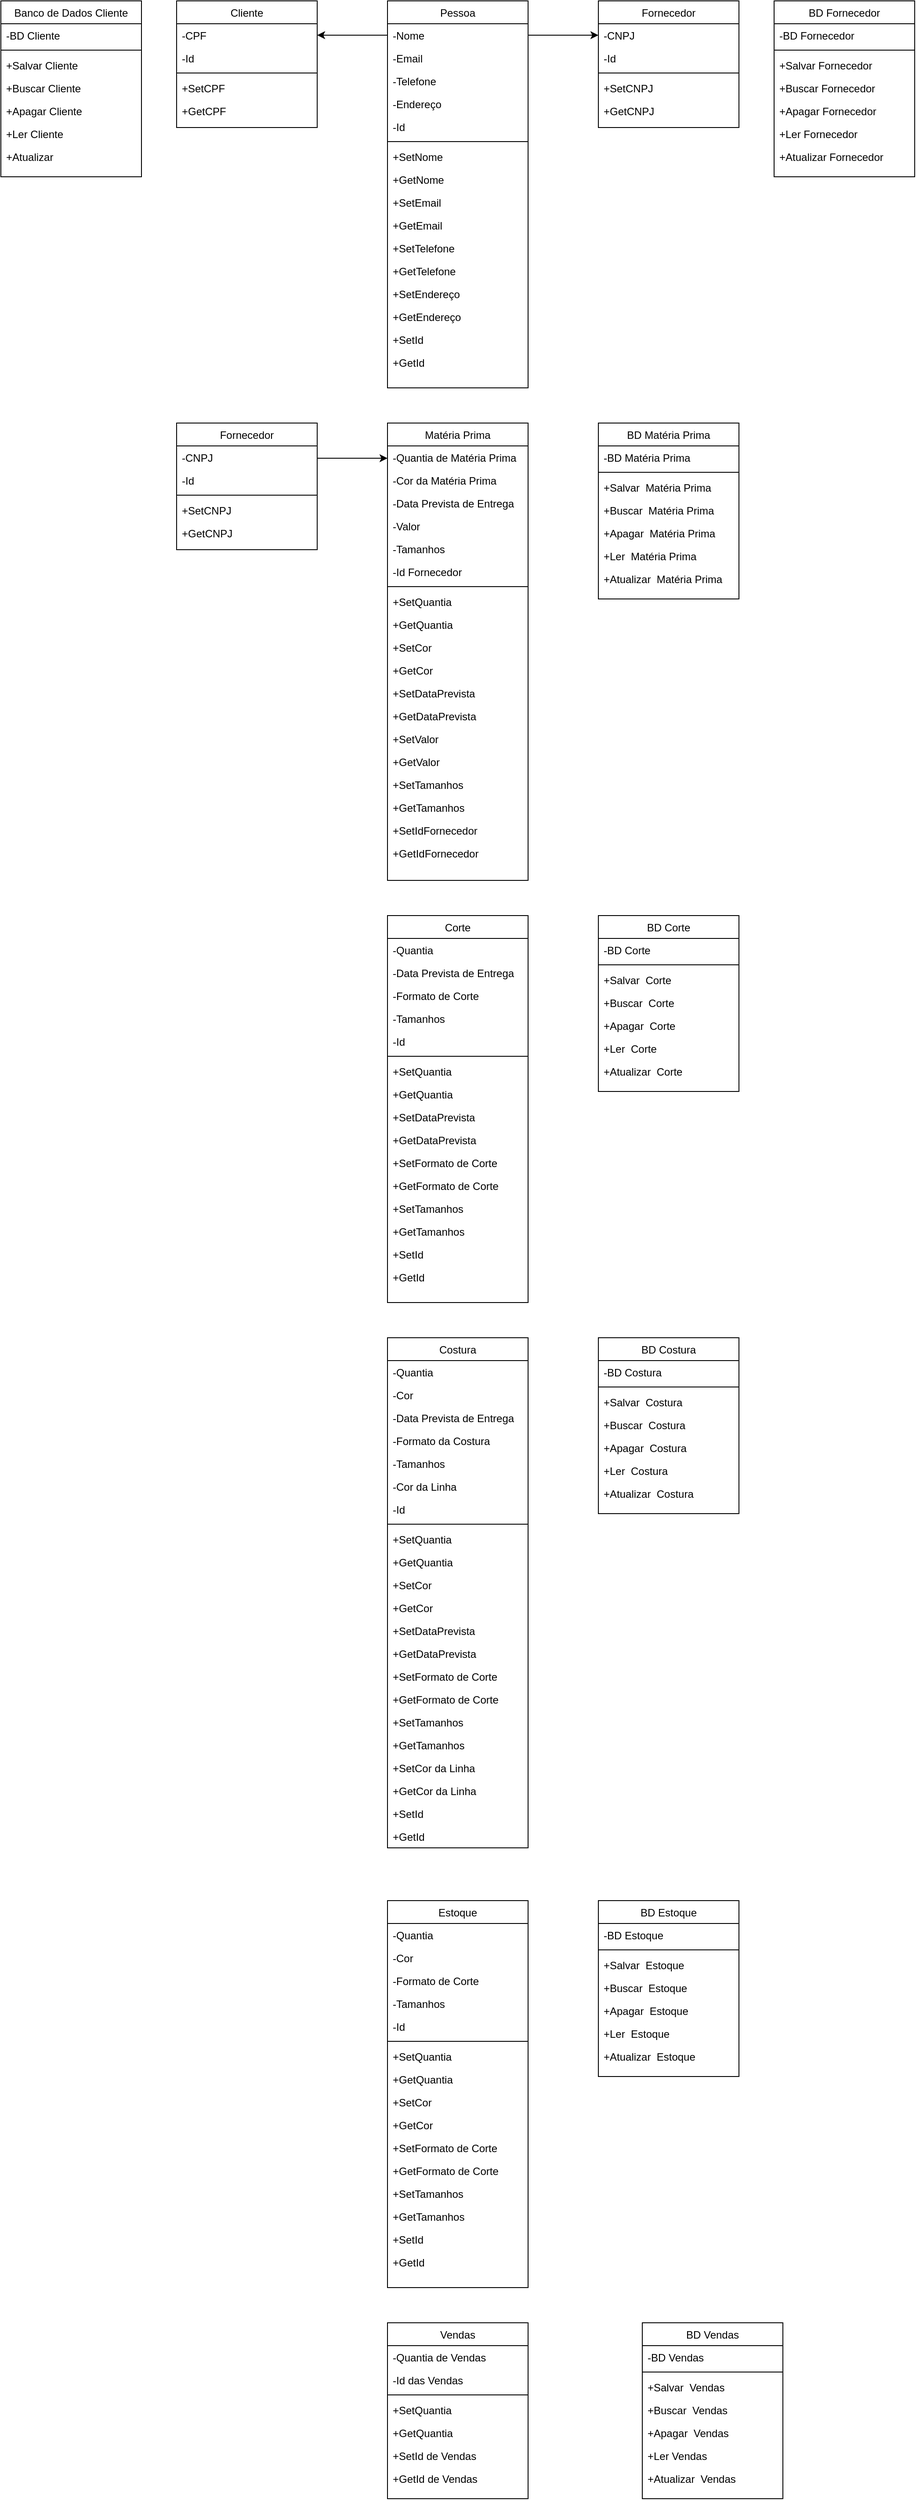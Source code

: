 <mxfile version="24.5.5" type="device">
  <diagram id="C5RBs43oDa-KdzZeNtuy" name="Page-1">
    <mxGraphModel dx="2261" dy="782" grid="1" gridSize="10" guides="1" tooltips="1" connect="1" arrows="1" fold="1" page="1" pageScale="1" pageWidth="827" pageHeight="1169" math="0" shadow="0">
      <root>
        <mxCell id="WIyWlLk6GJQsqaUBKTNV-0" />
        <mxCell id="WIyWlLk6GJQsqaUBKTNV-1" parent="WIyWlLk6GJQsqaUBKTNV-0" />
        <mxCell id="zkfFHV4jXpPFQw0GAbJ--17" value="Cliente" style="swimlane;fontStyle=0;align=center;verticalAlign=top;childLayout=stackLayout;horizontal=1;startSize=26;horizontalStack=0;resizeParent=1;resizeLast=0;collapsible=1;marginBottom=0;rounded=0;shadow=0;strokeWidth=1;" parent="WIyWlLk6GJQsqaUBKTNV-1" vertex="1">
          <mxGeometry x="40" width="160" height="144" as="geometry">
            <mxRectangle x="550" y="140" width="160" height="26" as="alternateBounds" />
          </mxGeometry>
        </mxCell>
        <mxCell id="zkfFHV4jXpPFQw0GAbJ--18" value="-CPF" style="text;align=left;verticalAlign=top;spacingLeft=4;spacingRight=4;overflow=hidden;rotatable=0;points=[[0,0.5],[1,0.5]];portConstraint=eastwest;" parent="zkfFHV4jXpPFQw0GAbJ--17" vertex="1">
          <mxGeometry y="26" width="160" height="26" as="geometry" />
        </mxCell>
        <mxCell id="UYTvGShQzW5NcOus-Ca2-104" value="-Id" style="text;align=left;verticalAlign=top;spacingLeft=4;spacingRight=4;overflow=hidden;rotatable=0;points=[[0,0.5],[1,0.5]];portConstraint=eastwest;" parent="zkfFHV4jXpPFQw0GAbJ--17" vertex="1">
          <mxGeometry y="52" width="160" height="26" as="geometry" />
        </mxCell>
        <mxCell id="zkfFHV4jXpPFQw0GAbJ--23" value="" style="line;html=1;strokeWidth=1;align=left;verticalAlign=middle;spacingTop=-1;spacingLeft=3;spacingRight=3;rotatable=0;labelPosition=right;points=[];portConstraint=eastwest;" parent="zkfFHV4jXpPFQw0GAbJ--17" vertex="1">
          <mxGeometry y="78" width="160" height="8" as="geometry" />
        </mxCell>
        <mxCell id="zkfFHV4jXpPFQw0GAbJ--24" value="+SetCPF" style="text;align=left;verticalAlign=top;spacingLeft=4;spacingRight=4;overflow=hidden;rotatable=0;points=[[0,0.5],[1,0.5]];portConstraint=eastwest;" parent="zkfFHV4jXpPFQw0GAbJ--17" vertex="1">
          <mxGeometry y="86" width="160" height="26" as="geometry" />
        </mxCell>
        <mxCell id="PJtzNLOf5O62sU7vfMhk-27" value="+GetCPF" style="text;align=left;verticalAlign=top;spacingLeft=4;spacingRight=4;overflow=hidden;rotatable=0;points=[[0,0.5],[1,0.5]];portConstraint=eastwest;" parent="zkfFHV4jXpPFQw0GAbJ--17" vertex="1">
          <mxGeometry y="112" width="160" height="32" as="geometry" />
        </mxCell>
        <mxCell id="PJtzNLOf5O62sU7vfMhk-35" value="Banco de Dados Cliente" style="swimlane;fontStyle=0;align=center;verticalAlign=top;childLayout=stackLayout;horizontal=1;startSize=26;horizontalStack=0;resizeParent=1;resizeLast=0;collapsible=1;marginBottom=0;rounded=0;shadow=0;strokeWidth=1;" parent="WIyWlLk6GJQsqaUBKTNV-1" vertex="1">
          <mxGeometry x="-160" width="160" height="200" as="geometry">
            <mxRectangle x="550" y="140" width="160" height="26" as="alternateBounds" />
          </mxGeometry>
        </mxCell>
        <mxCell id="PJtzNLOf5O62sU7vfMhk-36" value="-BD Cliente" style="text;align=left;verticalAlign=top;spacingLeft=4;spacingRight=4;overflow=hidden;rotatable=0;points=[[0,0.5],[1,0.5]];portConstraint=eastwest;" parent="PJtzNLOf5O62sU7vfMhk-35" vertex="1">
          <mxGeometry y="26" width="160" height="26" as="geometry" />
        </mxCell>
        <mxCell id="PJtzNLOf5O62sU7vfMhk-42" value="" style="line;html=1;strokeWidth=1;align=left;verticalAlign=middle;spacingTop=-1;spacingLeft=3;spacingRight=3;rotatable=0;labelPosition=right;points=[];portConstraint=eastwest;" parent="PJtzNLOf5O62sU7vfMhk-35" vertex="1">
          <mxGeometry y="52" width="160" height="8" as="geometry" />
        </mxCell>
        <mxCell id="PJtzNLOf5O62sU7vfMhk-43" value="+Salvar Cliente" style="text;align=left;verticalAlign=top;spacingLeft=4;spacingRight=4;overflow=hidden;rotatable=0;points=[[0,0.5],[1,0.5]];portConstraint=eastwest;" parent="PJtzNLOf5O62sU7vfMhk-35" vertex="1">
          <mxGeometry y="60" width="160" height="26" as="geometry" />
        </mxCell>
        <mxCell id="PJtzNLOf5O62sU7vfMhk-44" value="+Buscar Cliente" style="text;align=left;verticalAlign=top;spacingLeft=4;spacingRight=4;overflow=hidden;rotatable=0;points=[[0,0.5],[1,0.5]];portConstraint=eastwest;" parent="PJtzNLOf5O62sU7vfMhk-35" vertex="1">
          <mxGeometry y="86" width="160" height="26" as="geometry" />
        </mxCell>
        <mxCell id="PJtzNLOf5O62sU7vfMhk-45" value="+Apagar Cliente" style="text;align=left;verticalAlign=top;spacingLeft=4;spacingRight=4;overflow=hidden;rotatable=0;points=[[0,0.5],[1,0.5]];portConstraint=eastwest;" parent="PJtzNLOf5O62sU7vfMhk-35" vertex="1">
          <mxGeometry y="112" width="160" height="26" as="geometry" />
        </mxCell>
        <mxCell id="PJtzNLOf5O62sU7vfMhk-57" value="+Ler Cliente" style="text;align=left;verticalAlign=top;spacingLeft=4;spacingRight=4;overflow=hidden;rotatable=0;points=[[0,0.5],[1,0.5]];portConstraint=eastwest;" parent="PJtzNLOf5O62sU7vfMhk-35" vertex="1">
          <mxGeometry y="138" width="160" height="26" as="geometry" />
        </mxCell>
        <mxCell id="UYTvGShQzW5NcOus-Ca2-62" value="+Atualizar " style="text;align=left;verticalAlign=top;spacingLeft=4;spacingRight=4;overflow=hidden;rotatable=0;points=[[0,0.5],[1,0.5]];portConstraint=eastwest;" parent="PJtzNLOf5O62sU7vfMhk-35" vertex="1">
          <mxGeometry y="164" width="160" height="26" as="geometry" />
        </mxCell>
        <mxCell id="PJtzNLOf5O62sU7vfMhk-58" value="Matéria Prima" style="swimlane;fontStyle=0;align=center;verticalAlign=top;childLayout=stackLayout;horizontal=1;startSize=26;horizontalStack=0;resizeParent=1;resizeLast=0;collapsible=1;marginBottom=0;rounded=0;shadow=0;strokeWidth=1;" parent="WIyWlLk6GJQsqaUBKTNV-1" vertex="1">
          <mxGeometry x="280" y="480" width="160" height="520" as="geometry">
            <mxRectangle y="480" width="160" height="26" as="alternateBounds" />
          </mxGeometry>
        </mxCell>
        <mxCell id="PJtzNLOf5O62sU7vfMhk-59" value="-Quantia de Matéria Prima" style="text;align=left;verticalAlign=top;spacingLeft=4;spacingRight=4;overflow=hidden;rotatable=0;points=[[0,0.5],[1,0.5]];portConstraint=eastwest;" parent="PJtzNLOf5O62sU7vfMhk-58" vertex="1">
          <mxGeometry y="26" width="160" height="26" as="geometry" />
        </mxCell>
        <mxCell id="PJtzNLOf5O62sU7vfMhk-60" value="-Cor da Matéria Prima" style="text;align=left;verticalAlign=top;spacingLeft=4;spacingRight=4;overflow=hidden;rotatable=0;points=[[0,0.5],[1,0.5]];portConstraint=eastwest;rounded=0;shadow=0;html=0;" parent="PJtzNLOf5O62sU7vfMhk-58" vertex="1">
          <mxGeometry y="52" width="160" height="26" as="geometry" />
        </mxCell>
        <mxCell id="PJtzNLOf5O62sU7vfMhk-61" value="-Data Prevista de Entrega" style="text;align=left;verticalAlign=top;spacingLeft=4;spacingRight=4;overflow=hidden;rotatable=0;points=[[0,0.5],[1,0.5]];portConstraint=eastwest;rounded=0;shadow=0;html=0;" parent="PJtzNLOf5O62sU7vfMhk-58" vertex="1">
          <mxGeometry y="78" width="160" height="26" as="geometry" />
        </mxCell>
        <mxCell id="PJtzNLOf5O62sU7vfMhk-62" value="-Valor" style="text;align=left;verticalAlign=top;spacingLeft=4;spacingRight=4;overflow=hidden;rotatable=0;points=[[0,0.5],[1,0.5]];portConstraint=eastwest;rounded=0;shadow=0;html=0;" parent="PJtzNLOf5O62sU7vfMhk-58" vertex="1">
          <mxGeometry y="104" width="160" height="26" as="geometry" />
        </mxCell>
        <mxCell id="PJtzNLOf5O62sU7vfMhk-63" value="-Tamanhos" style="text;align=left;verticalAlign=top;spacingLeft=4;spacingRight=4;overflow=hidden;rotatable=0;points=[[0,0.5],[1,0.5]];portConstraint=eastwest;rounded=0;shadow=0;html=0;" parent="PJtzNLOf5O62sU7vfMhk-58" vertex="1">
          <mxGeometry y="130" width="160" height="26" as="geometry" />
        </mxCell>
        <mxCell id="PJtzNLOf5O62sU7vfMhk-64" value="-Id Fornecedor" style="text;align=left;verticalAlign=top;spacingLeft=4;spacingRight=4;overflow=hidden;rotatable=0;points=[[0,0.5],[1,0.5]];portConstraint=eastwest;rounded=0;shadow=0;html=0;" parent="PJtzNLOf5O62sU7vfMhk-58" vertex="1">
          <mxGeometry y="156" width="160" height="26" as="geometry" />
        </mxCell>
        <mxCell id="PJtzNLOf5O62sU7vfMhk-65" value="" style="line;html=1;strokeWidth=1;align=left;verticalAlign=middle;spacingTop=-1;spacingLeft=3;spacingRight=3;rotatable=0;labelPosition=right;points=[];portConstraint=eastwest;" parent="PJtzNLOf5O62sU7vfMhk-58" vertex="1">
          <mxGeometry y="182" width="160" height="8" as="geometry" />
        </mxCell>
        <mxCell id="PJtzNLOf5O62sU7vfMhk-66" value="+SetQuantia" style="text;align=left;verticalAlign=top;spacingLeft=4;spacingRight=4;overflow=hidden;rotatable=0;points=[[0,0.5],[1,0.5]];portConstraint=eastwest;" parent="PJtzNLOf5O62sU7vfMhk-58" vertex="1">
          <mxGeometry y="190" width="160" height="26" as="geometry" />
        </mxCell>
        <mxCell id="PJtzNLOf5O62sU7vfMhk-67" value="+GetQuantia" style="text;align=left;verticalAlign=top;spacingLeft=4;spacingRight=4;overflow=hidden;rotatable=0;points=[[0,0.5],[1,0.5]];portConstraint=eastwest;" parent="PJtzNLOf5O62sU7vfMhk-58" vertex="1">
          <mxGeometry y="216" width="160" height="26" as="geometry" />
        </mxCell>
        <mxCell id="PJtzNLOf5O62sU7vfMhk-68" value="+SetCor" style="text;align=left;verticalAlign=top;spacingLeft=4;spacingRight=4;overflow=hidden;rotatable=0;points=[[0,0.5],[1,0.5]];portConstraint=eastwest;" parent="PJtzNLOf5O62sU7vfMhk-58" vertex="1">
          <mxGeometry y="242" width="160" height="26" as="geometry" />
        </mxCell>
        <mxCell id="PJtzNLOf5O62sU7vfMhk-69" value="+GetCor" style="text;align=left;verticalAlign=top;spacingLeft=4;spacingRight=4;overflow=hidden;rotatable=0;points=[[0,0.5],[1,0.5]];portConstraint=eastwest;" parent="PJtzNLOf5O62sU7vfMhk-58" vertex="1">
          <mxGeometry y="268" width="160" height="26" as="geometry" />
        </mxCell>
        <mxCell id="PJtzNLOf5O62sU7vfMhk-70" value="+SetDataPrevista" style="text;align=left;verticalAlign=top;spacingLeft=4;spacingRight=4;overflow=hidden;rotatable=0;points=[[0,0.5],[1,0.5]];portConstraint=eastwest;" parent="PJtzNLOf5O62sU7vfMhk-58" vertex="1">
          <mxGeometry y="294" width="160" height="26" as="geometry" />
        </mxCell>
        <mxCell id="PJtzNLOf5O62sU7vfMhk-71" value="+GetDataPrevista" style="text;align=left;verticalAlign=top;spacingLeft=4;spacingRight=4;overflow=hidden;rotatable=0;points=[[0,0.5],[1,0.5]];portConstraint=eastwest;" parent="PJtzNLOf5O62sU7vfMhk-58" vertex="1">
          <mxGeometry y="320" width="160" height="26" as="geometry" />
        </mxCell>
        <mxCell id="PJtzNLOf5O62sU7vfMhk-72" value="+SetValor" style="text;align=left;verticalAlign=top;spacingLeft=4;spacingRight=4;overflow=hidden;rotatable=0;points=[[0,0.5],[1,0.5]];portConstraint=eastwest;" parent="PJtzNLOf5O62sU7vfMhk-58" vertex="1">
          <mxGeometry y="346" width="160" height="26" as="geometry" />
        </mxCell>
        <mxCell id="PJtzNLOf5O62sU7vfMhk-73" value="+GetValor" style="text;align=left;verticalAlign=top;spacingLeft=4;spacingRight=4;overflow=hidden;rotatable=0;points=[[0,0.5],[1,0.5]];portConstraint=eastwest;" parent="PJtzNLOf5O62sU7vfMhk-58" vertex="1">
          <mxGeometry y="372" width="160" height="26" as="geometry" />
        </mxCell>
        <mxCell id="PJtzNLOf5O62sU7vfMhk-74" value="+SetTamanhos" style="text;align=left;verticalAlign=top;spacingLeft=4;spacingRight=4;overflow=hidden;rotatable=0;points=[[0,0.5],[1,0.5]];portConstraint=eastwest;" parent="PJtzNLOf5O62sU7vfMhk-58" vertex="1">
          <mxGeometry y="398" width="160" height="26" as="geometry" />
        </mxCell>
        <mxCell id="PJtzNLOf5O62sU7vfMhk-75" value="+GetTamanhos" style="text;align=left;verticalAlign=top;spacingLeft=4;spacingRight=4;overflow=hidden;rotatable=0;points=[[0,0.5],[1,0.5]];portConstraint=eastwest;" parent="PJtzNLOf5O62sU7vfMhk-58" vertex="1">
          <mxGeometry y="424" width="160" height="26" as="geometry" />
        </mxCell>
        <mxCell id="PJtzNLOf5O62sU7vfMhk-76" value="+SetIdFornecedor" style="text;align=left;verticalAlign=top;spacingLeft=4;spacingRight=4;overflow=hidden;rotatable=0;points=[[0,0.5],[1,0.5]];portConstraint=eastwest;" parent="PJtzNLOf5O62sU7vfMhk-58" vertex="1">
          <mxGeometry y="450" width="160" height="26" as="geometry" />
        </mxCell>
        <mxCell id="PJtzNLOf5O62sU7vfMhk-77" value="+GetIdFornecedor" style="text;align=left;verticalAlign=top;spacingLeft=4;spacingRight=4;overflow=hidden;rotatable=0;points=[[0,0.5],[1,0.5]];portConstraint=eastwest;" parent="PJtzNLOf5O62sU7vfMhk-58" vertex="1">
          <mxGeometry y="476" width="160" height="26" as="geometry" />
        </mxCell>
        <mxCell id="UYTvGShQzW5NcOus-Ca2-19" value="Pessoa" style="swimlane;fontStyle=0;align=center;verticalAlign=top;childLayout=stackLayout;horizontal=1;startSize=26;horizontalStack=0;resizeParent=1;resizeLast=0;collapsible=1;marginBottom=0;rounded=0;shadow=0;strokeWidth=1;" parent="WIyWlLk6GJQsqaUBKTNV-1" vertex="1">
          <mxGeometry x="280" width="160" height="440" as="geometry">
            <mxRectangle y="480" width="160" height="26" as="alternateBounds" />
          </mxGeometry>
        </mxCell>
        <mxCell id="UYTvGShQzW5NcOus-Ca2-20" value="-Nome" style="text;align=left;verticalAlign=top;spacingLeft=4;spacingRight=4;overflow=hidden;rotatable=0;points=[[0,0.5],[1,0.5]];portConstraint=eastwest;" parent="UYTvGShQzW5NcOus-Ca2-19" vertex="1">
          <mxGeometry y="26" width="160" height="26" as="geometry" />
        </mxCell>
        <mxCell id="UYTvGShQzW5NcOus-Ca2-21" value="-Email" style="text;align=left;verticalAlign=top;spacingLeft=4;spacingRight=4;overflow=hidden;rotatable=0;points=[[0,0.5],[1,0.5]];portConstraint=eastwest;rounded=0;shadow=0;html=0;" parent="UYTvGShQzW5NcOus-Ca2-19" vertex="1">
          <mxGeometry y="52" width="160" height="26" as="geometry" />
        </mxCell>
        <mxCell id="UYTvGShQzW5NcOus-Ca2-22" value="-Telefone" style="text;align=left;verticalAlign=top;spacingLeft=4;spacingRight=4;overflow=hidden;rotatable=0;points=[[0,0.5],[1,0.5]];portConstraint=eastwest;rounded=0;shadow=0;html=0;" parent="UYTvGShQzW5NcOus-Ca2-19" vertex="1">
          <mxGeometry y="78" width="160" height="26" as="geometry" />
        </mxCell>
        <mxCell id="UYTvGShQzW5NcOus-Ca2-23" value="-Endereço" style="text;align=left;verticalAlign=top;spacingLeft=4;spacingRight=4;overflow=hidden;rotatable=0;points=[[0,0.5],[1,0.5]];portConstraint=eastwest;rounded=0;shadow=0;html=0;" parent="UYTvGShQzW5NcOus-Ca2-19" vertex="1">
          <mxGeometry y="104" width="160" height="26" as="geometry" />
        </mxCell>
        <mxCell id="UYTvGShQzW5NcOus-Ca2-25" value="-Id" style="text;align=left;verticalAlign=top;spacingLeft=4;spacingRight=4;overflow=hidden;rotatable=0;points=[[0,0.5],[1,0.5]];portConstraint=eastwest;rounded=0;shadow=0;html=0;" parent="UYTvGShQzW5NcOus-Ca2-19" vertex="1">
          <mxGeometry y="130" width="160" height="26" as="geometry" />
        </mxCell>
        <mxCell id="UYTvGShQzW5NcOus-Ca2-26" value="" style="line;html=1;strokeWidth=1;align=left;verticalAlign=middle;spacingTop=-1;spacingLeft=3;spacingRight=3;rotatable=0;labelPosition=right;points=[];portConstraint=eastwest;" parent="UYTvGShQzW5NcOus-Ca2-19" vertex="1">
          <mxGeometry y="156" width="160" height="8" as="geometry" />
        </mxCell>
        <mxCell id="UYTvGShQzW5NcOus-Ca2-27" value="+SetNome" style="text;align=left;verticalAlign=top;spacingLeft=4;spacingRight=4;overflow=hidden;rotatable=0;points=[[0,0.5],[1,0.5]];portConstraint=eastwest;" parent="UYTvGShQzW5NcOus-Ca2-19" vertex="1">
          <mxGeometry y="164" width="160" height="26" as="geometry" />
        </mxCell>
        <mxCell id="UYTvGShQzW5NcOus-Ca2-28" value="+GetNome" style="text;align=left;verticalAlign=top;spacingLeft=4;spacingRight=4;overflow=hidden;rotatable=0;points=[[0,0.5],[1,0.5]];portConstraint=eastwest;" parent="UYTvGShQzW5NcOus-Ca2-19" vertex="1">
          <mxGeometry y="190" width="160" height="26" as="geometry" />
        </mxCell>
        <mxCell id="UYTvGShQzW5NcOus-Ca2-29" value="+SetEmail" style="text;align=left;verticalAlign=top;spacingLeft=4;spacingRight=4;overflow=hidden;rotatable=0;points=[[0,0.5],[1,0.5]];portConstraint=eastwest;" parent="UYTvGShQzW5NcOus-Ca2-19" vertex="1">
          <mxGeometry y="216" width="160" height="26" as="geometry" />
        </mxCell>
        <mxCell id="UYTvGShQzW5NcOus-Ca2-30" value="+GetEmail" style="text;align=left;verticalAlign=top;spacingLeft=4;spacingRight=4;overflow=hidden;rotatable=0;points=[[0,0.5],[1,0.5]];portConstraint=eastwest;" parent="UYTvGShQzW5NcOus-Ca2-19" vertex="1">
          <mxGeometry y="242" width="160" height="26" as="geometry" />
        </mxCell>
        <mxCell id="UYTvGShQzW5NcOus-Ca2-31" value="+SetTelefone" style="text;align=left;verticalAlign=top;spacingLeft=4;spacingRight=4;overflow=hidden;rotatable=0;points=[[0,0.5],[1,0.5]];portConstraint=eastwest;" parent="UYTvGShQzW5NcOus-Ca2-19" vertex="1">
          <mxGeometry y="268" width="160" height="26" as="geometry" />
        </mxCell>
        <mxCell id="UYTvGShQzW5NcOus-Ca2-32" value="+GetTelefone" style="text;align=left;verticalAlign=top;spacingLeft=4;spacingRight=4;overflow=hidden;rotatable=0;points=[[0,0.5],[1,0.5]];portConstraint=eastwest;" parent="UYTvGShQzW5NcOus-Ca2-19" vertex="1">
          <mxGeometry y="294" width="160" height="26" as="geometry" />
        </mxCell>
        <mxCell id="UYTvGShQzW5NcOus-Ca2-33" value="+SetEndereço" style="text;align=left;verticalAlign=top;spacingLeft=4;spacingRight=4;overflow=hidden;rotatable=0;points=[[0,0.5],[1,0.5]];portConstraint=eastwest;" parent="UYTvGShQzW5NcOus-Ca2-19" vertex="1">
          <mxGeometry y="320" width="160" height="26" as="geometry" />
        </mxCell>
        <mxCell id="UYTvGShQzW5NcOus-Ca2-34" value="+GetEndereço" style="text;align=left;verticalAlign=top;spacingLeft=4;spacingRight=4;overflow=hidden;rotatable=0;points=[[0,0.5],[1,0.5]];portConstraint=eastwest;" parent="UYTvGShQzW5NcOus-Ca2-19" vertex="1">
          <mxGeometry y="346" width="160" height="26" as="geometry" />
        </mxCell>
        <mxCell id="UYTvGShQzW5NcOus-Ca2-37" value="+SetId" style="text;align=left;verticalAlign=top;spacingLeft=4;spacingRight=4;overflow=hidden;rotatable=0;points=[[0,0.5],[1,0.5]];portConstraint=eastwest;" parent="UYTvGShQzW5NcOus-Ca2-19" vertex="1">
          <mxGeometry y="372" width="160" height="26" as="geometry" />
        </mxCell>
        <mxCell id="UYTvGShQzW5NcOus-Ca2-38" value="+GetId" style="text;align=left;verticalAlign=top;spacingLeft=4;spacingRight=4;overflow=hidden;rotatable=0;points=[[0,0.5],[1,0.5]];portConstraint=eastwest;" parent="UYTvGShQzW5NcOus-Ca2-19" vertex="1">
          <mxGeometry y="398" width="160" height="26" as="geometry" />
        </mxCell>
        <mxCell id="UYTvGShQzW5NcOus-Ca2-39" value="Fornecedor" style="swimlane;fontStyle=0;align=center;verticalAlign=top;childLayout=stackLayout;horizontal=1;startSize=26;horizontalStack=0;resizeParent=1;resizeLast=0;collapsible=1;marginBottom=0;rounded=0;shadow=0;strokeWidth=1;" parent="WIyWlLk6GJQsqaUBKTNV-1" vertex="1">
          <mxGeometry x="520" width="160" height="144" as="geometry">
            <mxRectangle x="550" y="140" width="160" height="26" as="alternateBounds" />
          </mxGeometry>
        </mxCell>
        <mxCell id="UYTvGShQzW5NcOus-Ca2-40" value="-CNPJ" style="text;align=left;verticalAlign=top;spacingLeft=4;spacingRight=4;overflow=hidden;rotatable=0;points=[[0,0.5],[1,0.5]];portConstraint=eastwest;" parent="UYTvGShQzW5NcOus-Ca2-39" vertex="1">
          <mxGeometry y="26" width="160" height="26" as="geometry" />
        </mxCell>
        <mxCell id="UYTvGShQzW5NcOus-Ca2-103" value="-Id" style="text;align=left;verticalAlign=top;spacingLeft=4;spacingRight=4;overflow=hidden;rotatable=0;points=[[0,0.5],[1,0.5]];portConstraint=eastwest;" parent="UYTvGShQzW5NcOus-Ca2-39" vertex="1">
          <mxGeometry y="52" width="160" height="26" as="geometry" />
        </mxCell>
        <mxCell id="UYTvGShQzW5NcOus-Ca2-41" value="" style="line;html=1;strokeWidth=1;align=left;verticalAlign=middle;spacingTop=-1;spacingLeft=3;spacingRight=3;rotatable=0;labelPosition=right;points=[];portConstraint=eastwest;" parent="UYTvGShQzW5NcOus-Ca2-39" vertex="1">
          <mxGeometry y="78" width="160" height="8" as="geometry" />
        </mxCell>
        <mxCell id="UYTvGShQzW5NcOus-Ca2-42" value="+SetCNPJ" style="text;align=left;verticalAlign=top;spacingLeft=4;spacingRight=4;overflow=hidden;rotatable=0;points=[[0,0.5],[1,0.5]];portConstraint=eastwest;" parent="UYTvGShQzW5NcOus-Ca2-39" vertex="1">
          <mxGeometry y="86" width="160" height="26" as="geometry" />
        </mxCell>
        <mxCell id="UYTvGShQzW5NcOus-Ca2-43" value="+GetCNPJ" style="text;align=left;verticalAlign=top;spacingLeft=4;spacingRight=4;overflow=hidden;rotatable=0;points=[[0,0.5],[1,0.5]];portConstraint=eastwest;" parent="UYTvGShQzW5NcOus-Ca2-39" vertex="1">
          <mxGeometry y="112" width="160" height="32" as="geometry" />
        </mxCell>
        <mxCell id="UYTvGShQzW5NcOus-Ca2-49" value="BD Fornecedor" style="swimlane;fontStyle=0;align=center;verticalAlign=top;childLayout=stackLayout;horizontal=1;startSize=26;horizontalStack=0;resizeParent=1;resizeLast=0;collapsible=1;marginBottom=0;rounded=0;shadow=0;strokeWidth=1;" parent="WIyWlLk6GJQsqaUBKTNV-1" vertex="1">
          <mxGeometry x="720" width="160" height="200" as="geometry">
            <mxRectangle x="550" y="140" width="160" height="26" as="alternateBounds" />
          </mxGeometry>
        </mxCell>
        <mxCell id="UYTvGShQzW5NcOus-Ca2-50" value="-BD Fornecedor" style="text;align=left;verticalAlign=top;spacingLeft=4;spacingRight=4;overflow=hidden;rotatable=0;points=[[0,0.5],[1,0.5]];portConstraint=eastwest;" parent="UYTvGShQzW5NcOus-Ca2-49" vertex="1">
          <mxGeometry y="26" width="160" height="26" as="geometry" />
        </mxCell>
        <mxCell id="UYTvGShQzW5NcOus-Ca2-51" value="" style="line;html=1;strokeWidth=1;align=left;verticalAlign=middle;spacingTop=-1;spacingLeft=3;spacingRight=3;rotatable=0;labelPosition=right;points=[];portConstraint=eastwest;" parent="UYTvGShQzW5NcOus-Ca2-49" vertex="1">
          <mxGeometry y="52" width="160" height="8" as="geometry" />
        </mxCell>
        <mxCell id="UYTvGShQzW5NcOus-Ca2-52" value="+Salvar Fornecedor" style="text;align=left;verticalAlign=top;spacingLeft=4;spacingRight=4;overflow=hidden;rotatable=0;points=[[0,0.5],[1,0.5]];portConstraint=eastwest;" parent="UYTvGShQzW5NcOus-Ca2-49" vertex="1">
          <mxGeometry y="60" width="160" height="26" as="geometry" />
        </mxCell>
        <mxCell id="UYTvGShQzW5NcOus-Ca2-53" value="+Buscar Fornecedor" style="text;align=left;verticalAlign=top;spacingLeft=4;spacingRight=4;overflow=hidden;rotatable=0;points=[[0,0.5],[1,0.5]];portConstraint=eastwest;" parent="UYTvGShQzW5NcOus-Ca2-49" vertex="1">
          <mxGeometry y="86" width="160" height="26" as="geometry" />
        </mxCell>
        <mxCell id="UYTvGShQzW5NcOus-Ca2-54" value="+Apagar Fornecedor" style="text;align=left;verticalAlign=top;spacingLeft=4;spacingRight=4;overflow=hidden;rotatable=0;points=[[0,0.5],[1,0.5]];portConstraint=eastwest;" parent="UYTvGShQzW5NcOus-Ca2-49" vertex="1">
          <mxGeometry y="112" width="160" height="26" as="geometry" />
        </mxCell>
        <mxCell id="UYTvGShQzW5NcOus-Ca2-55" value="+Ler Fornecedor" style="text;align=left;verticalAlign=top;spacingLeft=4;spacingRight=4;overflow=hidden;rotatable=0;points=[[0,0.5],[1,0.5]];portConstraint=eastwest;" parent="UYTvGShQzW5NcOus-Ca2-49" vertex="1">
          <mxGeometry y="138" width="160" height="26" as="geometry" />
        </mxCell>
        <mxCell id="UYTvGShQzW5NcOus-Ca2-61" value="+Atualizar Fornecedor" style="text;align=left;verticalAlign=top;spacingLeft=4;spacingRight=4;overflow=hidden;rotatable=0;points=[[0,0.5],[1,0.5]];portConstraint=eastwest;" parent="UYTvGShQzW5NcOus-Ca2-49" vertex="1">
          <mxGeometry y="164" width="160" height="26" as="geometry" />
        </mxCell>
        <mxCell id="UYTvGShQzW5NcOus-Ca2-67" value="" style="endArrow=classic;html=1;rounded=0;entryX=1;entryY=0.5;entryDx=0;entryDy=0;exitX=0;exitY=0.5;exitDx=0;exitDy=0;" parent="WIyWlLk6GJQsqaUBKTNV-1" source="UYTvGShQzW5NcOus-Ca2-20" target="zkfFHV4jXpPFQw0GAbJ--18" edge="1">
          <mxGeometry width="50" height="50" relative="1" as="geometry">
            <mxPoint x="220" y="85" as="sourcePoint" />
            <mxPoint x="270" y="35" as="targetPoint" />
          </mxGeometry>
        </mxCell>
        <mxCell id="UYTvGShQzW5NcOus-Ca2-68" value="" style="endArrow=classic;html=1;rounded=0;entryX=0;entryY=0.5;entryDx=0;entryDy=0;exitX=1;exitY=0.5;exitDx=0;exitDy=0;" parent="WIyWlLk6GJQsqaUBKTNV-1" source="UYTvGShQzW5NcOus-Ca2-20" target="UYTvGShQzW5NcOus-Ca2-40" edge="1">
          <mxGeometry width="50" height="50" relative="1" as="geometry">
            <mxPoint x="450" y="60" as="sourcePoint" />
            <mxPoint x="500" y="10" as="targetPoint" />
          </mxGeometry>
        </mxCell>
        <mxCell id="UYTvGShQzW5NcOus-Ca2-69" value="Corte" style="swimlane;fontStyle=0;align=center;verticalAlign=top;childLayout=stackLayout;horizontal=1;startSize=26;horizontalStack=0;resizeParent=1;resizeLast=0;collapsible=1;marginBottom=0;rounded=0;shadow=0;strokeWidth=1;" parent="WIyWlLk6GJQsqaUBKTNV-1" vertex="1">
          <mxGeometry x="280" y="1040" width="160" height="440" as="geometry">
            <mxRectangle y="480" width="160" height="26" as="alternateBounds" />
          </mxGeometry>
        </mxCell>
        <mxCell id="UYTvGShQzW5NcOus-Ca2-70" value="-Quantia" style="text;align=left;verticalAlign=top;spacingLeft=4;spacingRight=4;overflow=hidden;rotatable=0;points=[[0,0.5],[1,0.5]];portConstraint=eastwest;" parent="UYTvGShQzW5NcOus-Ca2-69" vertex="1">
          <mxGeometry y="26" width="160" height="26" as="geometry" />
        </mxCell>
        <mxCell id="UYTvGShQzW5NcOus-Ca2-72" value="-Data Prevista de Entrega" style="text;align=left;verticalAlign=top;spacingLeft=4;spacingRight=4;overflow=hidden;rotatable=0;points=[[0,0.5],[1,0.5]];portConstraint=eastwest;rounded=0;shadow=0;html=0;" parent="UYTvGShQzW5NcOus-Ca2-69" vertex="1">
          <mxGeometry y="52" width="160" height="26" as="geometry" />
        </mxCell>
        <mxCell id="UYTvGShQzW5NcOus-Ca2-73" value="-Formato de Corte" style="text;align=left;verticalAlign=top;spacingLeft=4;spacingRight=4;overflow=hidden;rotatable=0;points=[[0,0.5],[1,0.5]];portConstraint=eastwest;rounded=0;shadow=0;html=0;" parent="UYTvGShQzW5NcOus-Ca2-69" vertex="1">
          <mxGeometry y="78" width="160" height="26" as="geometry" />
        </mxCell>
        <mxCell id="UYTvGShQzW5NcOus-Ca2-74" value="-Tamanhos" style="text;align=left;verticalAlign=top;spacingLeft=4;spacingRight=4;overflow=hidden;rotatable=0;points=[[0,0.5],[1,0.5]];portConstraint=eastwest;rounded=0;shadow=0;html=0;" parent="UYTvGShQzW5NcOus-Ca2-69" vertex="1">
          <mxGeometry y="104" width="160" height="26" as="geometry" />
        </mxCell>
        <mxCell id="UYTvGShQzW5NcOus-Ca2-75" value="-Id" style="text;align=left;verticalAlign=top;spacingLeft=4;spacingRight=4;overflow=hidden;rotatable=0;points=[[0,0.5],[1,0.5]];portConstraint=eastwest;rounded=0;shadow=0;html=0;" parent="UYTvGShQzW5NcOus-Ca2-69" vertex="1">
          <mxGeometry y="130" width="160" height="26" as="geometry" />
        </mxCell>
        <mxCell id="UYTvGShQzW5NcOus-Ca2-76" value="" style="line;html=1;strokeWidth=1;align=left;verticalAlign=middle;spacingTop=-1;spacingLeft=3;spacingRight=3;rotatable=0;labelPosition=right;points=[];portConstraint=eastwest;" parent="UYTvGShQzW5NcOus-Ca2-69" vertex="1">
          <mxGeometry y="156" width="160" height="8" as="geometry" />
        </mxCell>
        <mxCell id="UYTvGShQzW5NcOus-Ca2-77" value="+SetQuantia" style="text;align=left;verticalAlign=top;spacingLeft=4;spacingRight=4;overflow=hidden;rotatable=0;points=[[0,0.5],[1,0.5]];portConstraint=eastwest;" parent="UYTvGShQzW5NcOus-Ca2-69" vertex="1">
          <mxGeometry y="164" width="160" height="26" as="geometry" />
        </mxCell>
        <mxCell id="UYTvGShQzW5NcOus-Ca2-78" value="+GetQuantia" style="text;align=left;verticalAlign=top;spacingLeft=4;spacingRight=4;overflow=hidden;rotatable=0;points=[[0,0.5],[1,0.5]];portConstraint=eastwest;" parent="UYTvGShQzW5NcOus-Ca2-69" vertex="1">
          <mxGeometry y="190" width="160" height="26" as="geometry" />
        </mxCell>
        <mxCell id="UYTvGShQzW5NcOus-Ca2-81" value="+SetDataPrevista" style="text;align=left;verticalAlign=top;spacingLeft=4;spacingRight=4;overflow=hidden;rotatable=0;points=[[0,0.5],[1,0.5]];portConstraint=eastwest;" parent="UYTvGShQzW5NcOus-Ca2-69" vertex="1">
          <mxGeometry y="216" width="160" height="26" as="geometry" />
        </mxCell>
        <mxCell id="UYTvGShQzW5NcOus-Ca2-82" value="+GetDataPrevista" style="text;align=left;verticalAlign=top;spacingLeft=4;spacingRight=4;overflow=hidden;rotatable=0;points=[[0,0.5],[1,0.5]];portConstraint=eastwest;" parent="UYTvGShQzW5NcOus-Ca2-69" vertex="1">
          <mxGeometry y="242" width="160" height="26" as="geometry" />
        </mxCell>
        <mxCell id="UYTvGShQzW5NcOus-Ca2-83" value="+SetFormato de Corte" style="text;align=left;verticalAlign=top;spacingLeft=4;spacingRight=4;overflow=hidden;rotatable=0;points=[[0,0.5],[1,0.5]];portConstraint=eastwest;" parent="UYTvGShQzW5NcOus-Ca2-69" vertex="1">
          <mxGeometry y="268" width="160" height="26" as="geometry" />
        </mxCell>
        <mxCell id="UYTvGShQzW5NcOus-Ca2-84" value="+GetFormato de Corte" style="text;align=left;verticalAlign=top;spacingLeft=4;spacingRight=4;overflow=hidden;rotatable=0;points=[[0,0.5],[1,0.5]];portConstraint=eastwest;" parent="UYTvGShQzW5NcOus-Ca2-69" vertex="1">
          <mxGeometry y="294" width="160" height="26" as="geometry" />
        </mxCell>
        <mxCell id="UYTvGShQzW5NcOus-Ca2-85" value="+SetTamanhos" style="text;align=left;verticalAlign=top;spacingLeft=4;spacingRight=4;overflow=hidden;rotatable=0;points=[[0,0.5],[1,0.5]];portConstraint=eastwest;" parent="UYTvGShQzW5NcOus-Ca2-69" vertex="1">
          <mxGeometry y="320" width="160" height="26" as="geometry" />
        </mxCell>
        <mxCell id="UYTvGShQzW5NcOus-Ca2-86" value="+GetTamanhos" style="text;align=left;verticalAlign=top;spacingLeft=4;spacingRight=4;overflow=hidden;rotatable=0;points=[[0,0.5],[1,0.5]];portConstraint=eastwest;" parent="UYTvGShQzW5NcOus-Ca2-69" vertex="1">
          <mxGeometry y="346" width="160" height="26" as="geometry" />
        </mxCell>
        <mxCell id="UYTvGShQzW5NcOus-Ca2-87" value="+SetId" style="text;align=left;verticalAlign=top;spacingLeft=4;spacingRight=4;overflow=hidden;rotatable=0;points=[[0,0.5],[1,0.5]];portConstraint=eastwest;" parent="UYTvGShQzW5NcOus-Ca2-69" vertex="1">
          <mxGeometry y="372" width="160" height="26" as="geometry" />
        </mxCell>
        <mxCell id="UYTvGShQzW5NcOus-Ca2-88" value="+GetId" style="text;align=left;verticalAlign=top;spacingLeft=4;spacingRight=4;overflow=hidden;rotatable=0;points=[[0,0.5],[1,0.5]];portConstraint=eastwest;" parent="UYTvGShQzW5NcOus-Ca2-69" vertex="1">
          <mxGeometry y="398" width="160" height="26" as="geometry" />
        </mxCell>
        <mxCell id="UYTvGShQzW5NcOus-Ca2-106" value="Costura" style="swimlane;fontStyle=0;align=center;verticalAlign=top;childLayout=stackLayout;horizontal=1;startSize=26;horizontalStack=0;resizeParent=1;resizeLast=0;collapsible=1;marginBottom=0;rounded=0;shadow=0;strokeWidth=1;" parent="WIyWlLk6GJQsqaUBKTNV-1" vertex="1">
          <mxGeometry x="280" y="1520" width="160" height="580" as="geometry">
            <mxRectangle y="480" width="160" height="26" as="alternateBounds" />
          </mxGeometry>
        </mxCell>
        <mxCell id="UYTvGShQzW5NcOus-Ca2-107" value="-Quantia" style="text;align=left;verticalAlign=top;spacingLeft=4;spacingRight=4;overflow=hidden;rotatable=0;points=[[0,0.5],[1,0.5]];portConstraint=eastwest;" parent="UYTvGShQzW5NcOus-Ca2-106" vertex="1">
          <mxGeometry y="26" width="160" height="26" as="geometry" />
        </mxCell>
        <mxCell id="UYTvGShQzW5NcOus-Ca2-108" value="-Cor" style="text;align=left;verticalAlign=top;spacingLeft=4;spacingRight=4;overflow=hidden;rotatable=0;points=[[0,0.5],[1,0.5]];portConstraint=eastwest;rounded=0;shadow=0;html=0;" parent="UYTvGShQzW5NcOus-Ca2-106" vertex="1">
          <mxGeometry y="52" width="160" height="26" as="geometry" />
        </mxCell>
        <mxCell id="UYTvGShQzW5NcOus-Ca2-109" value="-Data Prevista de Entrega" style="text;align=left;verticalAlign=top;spacingLeft=4;spacingRight=4;overflow=hidden;rotatable=0;points=[[0,0.5],[1,0.5]];portConstraint=eastwest;rounded=0;shadow=0;html=0;" parent="UYTvGShQzW5NcOus-Ca2-106" vertex="1">
          <mxGeometry y="78" width="160" height="26" as="geometry" />
        </mxCell>
        <mxCell id="UYTvGShQzW5NcOus-Ca2-110" value="-Formato da Costura" style="text;align=left;verticalAlign=top;spacingLeft=4;spacingRight=4;overflow=hidden;rotatable=0;points=[[0,0.5],[1,0.5]];portConstraint=eastwest;rounded=0;shadow=0;html=0;" parent="UYTvGShQzW5NcOus-Ca2-106" vertex="1">
          <mxGeometry y="104" width="160" height="26" as="geometry" />
        </mxCell>
        <mxCell id="UYTvGShQzW5NcOus-Ca2-111" value="-Tamanhos" style="text;align=left;verticalAlign=top;spacingLeft=4;spacingRight=4;overflow=hidden;rotatable=0;points=[[0,0.5],[1,0.5]];portConstraint=eastwest;rounded=0;shadow=0;html=0;" parent="UYTvGShQzW5NcOus-Ca2-106" vertex="1">
          <mxGeometry y="130" width="160" height="26" as="geometry" />
        </mxCell>
        <mxCell id="cj39_XKpDpuA1xvaIk3X-0" value="-Cor da Linha" style="text;align=left;verticalAlign=top;spacingLeft=4;spacingRight=4;overflow=hidden;rotatable=0;points=[[0,0.5],[1,0.5]];portConstraint=eastwest;rounded=0;shadow=0;html=0;" parent="UYTvGShQzW5NcOus-Ca2-106" vertex="1">
          <mxGeometry y="156" width="160" height="26" as="geometry" />
        </mxCell>
        <mxCell id="UYTvGShQzW5NcOus-Ca2-112" value="-Id" style="text;align=left;verticalAlign=top;spacingLeft=4;spacingRight=4;overflow=hidden;rotatable=0;points=[[0,0.5],[1,0.5]];portConstraint=eastwest;rounded=0;shadow=0;html=0;" parent="UYTvGShQzW5NcOus-Ca2-106" vertex="1">
          <mxGeometry y="182" width="160" height="26" as="geometry" />
        </mxCell>
        <mxCell id="UYTvGShQzW5NcOus-Ca2-113" value="" style="line;html=1;strokeWidth=1;align=left;verticalAlign=middle;spacingTop=-1;spacingLeft=3;spacingRight=3;rotatable=0;labelPosition=right;points=[];portConstraint=eastwest;" parent="UYTvGShQzW5NcOus-Ca2-106" vertex="1">
          <mxGeometry y="208" width="160" height="8" as="geometry" />
        </mxCell>
        <mxCell id="UYTvGShQzW5NcOus-Ca2-114" value="+SetQuantia" style="text;align=left;verticalAlign=top;spacingLeft=4;spacingRight=4;overflow=hidden;rotatable=0;points=[[0,0.5],[1,0.5]];portConstraint=eastwest;" parent="UYTvGShQzW5NcOus-Ca2-106" vertex="1">
          <mxGeometry y="216" width="160" height="26" as="geometry" />
        </mxCell>
        <mxCell id="UYTvGShQzW5NcOus-Ca2-115" value="+GetQuantia" style="text;align=left;verticalAlign=top;spacingLeft=4;spacingRight=4;overflow=hidden;rotatable=0;points=[[0,0.5],[1,0.5]];portConstraint=eastwest;" parent="UYTvGShQzW5NcOus-Ca2-106" vertex="1">
          <mxGeometry y="242" width="160" height="26" as="geometry" />
        </mxCell>
        <mxCell id="UYTvGShQzW5NcOus-Ca2-116" value="+SetCor" style="text;align=left;verticalAlign=top;spacingLeft=4;spacingRight=4;overflow=hidden;rotatable=0;points=[[0,0.5],[1,0.5]];portConstraint=eastwest;" parent="UYTvGShQzW5NcOus-Ca2-106" vertex="1">
          <mxGeometry y="268" width="160" height="26" as="geometry" />
        </mxCell>
        <mxCell id="UYTvGShQzW5NcOus-Ca2-117" value="+GetCor" style="text;align=left;verticalAlign=top;spacingLeft=4;spacingRight=4;overflow=hidden;rotatable=0;points=[[0,0.5],[1,0.5]];portConstraint=eastwest;" parent="UYTvGShQzW5NcOus-Ca2-106" vertex="1">
          <mxGeometry y="294" width="160" height="26" as="geometry" />
        </mxCell>
        <mxCell id="UYTvGShQzW5NcOus-Ca2-118" value="+SetDataPrevista" style="text;align=left;verticalAlign=top;spacingLeft=4;spacingRight=4;overflow=hidden;rotatable=0;points=[[0,0.5],[1,0.5]];portConstraint=eastwest;" parent="UYTvGShQzW5NcOus-Ca2-106" vertex="1">
          <mxGeometry y="320" width="160" height="26" as="geometry" />
        </mxCell>
        <mxCell id="UYTvGShQzW5NcOus-Ca2-119" value="+GetDataPrevista" style="text;align=left;verticalAlign=top;spacingLeft=4;spacingRight=4;overflow=hidden;rotatable=0;points=[[0,0.5],[1,0.5]];portConstraint=eastwest;" parent="UYTvGShQzW5NcOus-Ca2-106" vertex="1">
          <mxGeometry y="346" width="160" height="26" as="geometry" />
        </mxCell>
        <mxCell id="UYTvGShQzW5NcOus-Ca2-120" value="+SetFormato de Corte" style="text;align=left;verticalAlign=top;spacingLeft=4;spacingRight=4;overflow=hidden;rotatable=0;points=[[0,0.5],[1,0.5]];portConstraint=eastwest;" parent="UYTvGShQzW5NcOus-Ca2-106" vertex="1">
          <mxGeometry y="372" width="160" height="26" as="geometry" />
        </mxCell>
        <mxCell id="UYTvGShQzW5NcOus-Ca2-121" value="+GetFormato de Corte" style="text;align=left;verticalAlign=top;spacingLeft=4;spacingRight=4;overflow=hidden;rotatable=0;points=[[0,0.5],[1,0.5]];portConstraint=eastwest;" parent="UYTvGShQzW5NcOus-Ca2-106" vertex="1">
          <mxGeometry y="398" width="160" height="26" as="geometry" />
        </mxCell>
        <mxCell id="UYTvGShQzW5NcOus-Ca2-122" value="+SetTamanhos" style="text;align=left;verticalAlign=top;spacingLeft=4;spacingRight=4;overflow=hidden;rotatable=0;points=[[0,0.5],[1,0.5]];portConstraint=eastwest;" parent="UYTvGShQzW5NcOus-Ca2-106" vertex="1">
          <mxGeometry y="424" width="160" height="26" as="geometry" />
        </mxCell>
        <mxCell id="UYTvGShQzW5NcOus-Ca2-123" value="+GetTamanhos" style="text;align=left;verticalAlign=top;spacingLeft=4;spacingRight=4;overflow=hidden;rotatable=0;points=[[0,0.5],[1,0.5]];portConstraint=eastwest;" parent="UYTvGShQzW5NcOus-Ca2-106" vertex="1">
          <mxGeometry y="450" width="160" height="26" as="geometry" />
        </mxCell>
        <mxCell id="cj39_XKpDpuA1xvaIk3X-1" value="+SetCor da Linha" style="text;align=left;verticalAlign=top;spacingLeft=4;spacingRight=4;overflow=hidden;rotatable=0;points=[[0,0.5],[1,0.5]];portConstraint=eastwest;" parent="UYTvGShQzW5NcOus-Ca2-106" vertex="1">
          <mxGeometry y="476" width="160" height="26" as="geometry" />
        </mxCell>
        <mxCell id="cj39_XKpDpuA1xvaIk3X-2" value="+GetCor da Linha" style="text;align=left;verticalAlign=top;spacingLeft=4;spacingRight=4;overflow=hidden;rotatable=0;points=[[0,0.5],[1,0.5]];portConstraint=eastwest;" parent="UYTvGShQzW5NcOus-Ca2-106" vertex="1">
          <mxGeometry y="502" width="160" height="26" as="geometry" />
        </mxCell>
        <mxCell id="UYTvGShQzW5NcOus-Ca2-124" value="+SetId" style="text;align=left;verticalAlign=top;spacingLeft=4;spacingRight=4;overflow=hidden;rotatable=0;points=[[0,0.5],[1,0.5]];portConstraint=eastwest;" parent="UYTvGShQzW5NcOus-Ca2-106" vertex="1">
          <mxGeometry y="528" width="160" height="26" as="geometry" />
        </mxCell>
        <mxCell id="UYTvGShQzW5NcOus-Ca2-125" value="+GetId" style="text;align=left;verticalAlign=top;spacingLeft=4;spacingRight=4;overflow=hidden;rotatable=0;points=[[0,0.5],[1,0.5]];portConstraint=eastwest;" parent="UYTvGShQzW5NcOus-Ca2-106" vertex="1">
          <mxGeometry y="554" width="160" height="26" as="geometry" />
        </mxCell>
        <mxCell id="UYTvGShQzW5NcOus-Ca2-126" value="Estoque" style="swimlane;fontStyle=0;align=center;verticalAlign=top;childLayout=stackLayout;horizontal=1;startSize=26;horizontalStack=0;resizeParent=1;resizeLast=0;collapsible=1;marginBottom=0;rounded=0;shadow=0;strokeWidth=1;" parent="WIyWlLk6GJQsqaUBKTNV-1" vertex="1">
          <mxGeometry x="280" y="2160" width="160" height="440" as="geometry">
            <mxRectangle y="480" width="160" height="26" as="alternateBounds" />
          </mxGeometry>
        </mxCell>
        <mxCell id="UYTvGShQzW5NcOus-Ca2-127" value="-Quantia" style="text;align=left;verticalAlign=top;spacingLeft=4;spacingRight=4;overflow=hidden;rotatable=0;points=[[0,0.5],[1,0.5]];portConstraint=eastwest;" parent="UYTvGShQzW5NcOus-Ca2-126" vertex="1">
          <mxGeometry y="26" width="160" height="26" as="geometry" />
        </mxCell>
        <mxCell id="UYTvGShQzW5NcOus-Ca2-128" value="-Cor" style="text;align=left;verticalAlign=top;spacingLeft=4;spacingRight=4;overflow=hidden;rotatable=0;points=[[0,0.5],[1,0.5]];portConstraint=eastwest;rounded=0;shadow=0;html=0;" parent="UYTvGShQzW5NcOus-Ca2-126" vertex="1">
          <mxGeometry y="52" width="160" height="26" as="geometry" />
        </mxCell>
        <mxCell id="UYTvGShQzW5NcOus-Ca2-130" value="-Formato de Corte" style="text;align=left;verticalAlign=top;spacingLeft=4;spacingRight=4;overflow=hidden;rotatable=0;points=[[0,0.5],[1,0.5]];portConstraint=eastwest;rounded=0;shadow=0;html=0;" parent="UYTvGShQzW5NcOus-Ca2-126" vertex="1">
          <mxGeometry y="78" width="160" height="26" as="geometry" />
        </mxCell>
        <mxCell id="UYTvGShQzW5NcOus-Ca2-131" value="-Tamanhos" style="text;align=left;verticalAlign=top;spacingLeft=4;spacingRight=4;overflow=hidden;rotatable=0;points=[[0,0.5],[1,0.5]];portConstraint=eastwest;rounded=0;shadow=0;html=0;" parent="UYTvGShQzW5NcOus-Ca2-126" vertex="1">
          <mxGeometry y="104" width="160" height="26" as="geometry" />
        </mxCell>
        <mxCell id="UYTvGShQzW5NcOus-Ca2-132" value="-Id" style="text;align=left;verticalAlign=top;spacingLeft=4;spacingRight=4;overflow=hidden;rotatable=0;points=[[0,0.5],[1,0.5]];portConstraint=eastwest;rounded=0;shadow=0;html=0;" parent="UYTvGShQzW5NcOus-Ca2-126" vertex="1">
          <mxGeometry y="130" width="160" height="26" as="geometry" />
        </mxCell>
        <mxCell id="UYTvGShQzW5NcOus-Ca2-133" value="" style="line;html=1;strokeWidth=1;align=left;verticalAlign=middle;spacingTop=-1;spacingLeft=3;spacingRight=3;rotatable=0;labelPosition=right;points=[];portConstraint=eastwest;" parent="UYTvGShQzW5NcOus-Ca2-126" vertex="1">
          <mxGeometry y="156" width="160" height="8" as="geometry" />
        </mxCell>
        <mxCell id="UYTvGShQzW5NcOus-Ca2-134" value="+SetQuantia" style="text;align=left;verticalAlign=top;spacingLeft=4;spacingRight=4;overflow=hidden;rotatable=0;points=[[0,0.5],[1,0.5]];portConstraint=eastwest;" parent="UYTvGShQzW5NcOus-Ca2-126" vertex="1">
          <mxGeometry y="164" width="160" height="26" as="geometry" />
        </mxCell>
        <mxCell id="UYTvGShQzW5NcOus-Ca2-135" value="+GetQuantia" style="text;align=left;verticalAlign=top;spacingLeft=4;spacingRight=4;overflow=hidden;rotatable=0;points=[[0,0.5],[1,0.5]];portConstraint=eastwest;" parent="UYTvGShQzW5NcOus-Ca2-126" vertex="1">
          <mxGeometry y="190" width="160" height="26" as="geometry" />
        </mxCell>
        <mxCell id="UYTvGShQzW5NcOus-Ca2-136" value="+SetCor" style="text;align=left;verticalAlign=top;spacingLeft=4;spacingRight=4;overflow=hidden;rotatable=0;points=[[0,0.5],[1,0.5]];portConstraint=eastwest;" parent="UYTvGShQzW5NcOus-Ca2-126" vertex="1">
          <mxGeometry y="216" width="160" height="26" as="geometry" />
        </mxCell>
        <mxCell id="UYTvGShQzW5NcOus-Ca2-137" value="+GetCor" style="text;align=left;verticalAlign=top;spacingLeft=4;spacingRight=4;overflow=hidden;rotatable=0;points=[[0,0.5],[1,0.5]];portConstraint=eastwest;" parent="UYTvGShQzW5NcOus-Ca2-126" vertex="1">
          <mxGeometry y="242" width="160" height="26" as="geometry" />
        </mxCell>
        <mxCell id="UYTvGShQzW5NcOus-Ca2-140" value="+SetFormato de Corte" style="text;align=left;verticalAlign=top;spacingLeft=4;spacingRight=4;overflow=hidden;rotatable=0;points=[[0,0.5],[1,0.5]];portConstraint=eastwest;" parent="UYTvGShQzW5NcOus-Ca2-126" vertex="1">
          <mxGeometry y="268" width="160" height="26" as="geometry" />
        </mxCell>
        <mxCell id="UYTvGShQzW5NcOus-Ca2-141" value="+GetFormato de Corte" style="text;align=left;verticalAlign=top;spacingLeft=4;spacingRight=4;overflow=hidden;rotatable=0;points=[[0,0.5],[1,0.5]];portConstraint=eastwest;" parent="UYTvGShQzW5NcOus-Ca2-126" vertex="1">
          <mxGeometry y="294" width="160" height="26" as="geometry" />
        </mxCell>
        <mxCell id="UYTvGShQzW5NcOus-Ca2-142" value="+SetTamanhos" style="text;align=left;verticalAlign=top;spacingLeft=4;spacingRight=4;overflow=hidden;rotatable=0;points=[[0,0.5],[1,0.5]];portConstraint=eastwest;" parent="UYTvGShQzW5NcOus-Ca2-126" vertex="1">
          <mxGeometry y="320" width="160" height="26" as="geometry" />
        </mxCell>
        <mxCell id="UYTvGShQzW5NcOus-Ca2-143" value="+GetTamanhos" style="text;align=left;verticalAlign=top;spacingLeft=4;spacingRight=4;overflow=hidden;rotatable=0;points=[[0,0.5],[1,0.5]];portConstraint=eastwest;" parent="UYTvGShQzW5NcOus-Ca2-126" vertex="1">
          <mxGeometry y="346" width="160" height="26" as="geometry" />
        </mxCell>
        <mxCell id="UYTvGShQzW5NcOus-Ca2-144" value="+SetId" style="text;align=left;verticalAlign=top;spacingLeft=4;spacingRight=4;overflow=hidden;rotatable=0;points=[[0,0.5],[1,0.5]];portConstraint=eastwest;" parent="UYTvGShQzW5NcOus-Ca2-126" vertex="1">
          <mxGeometry y="372" width="160" height="26" as="geometry" />
        </mxCell>
        <mxCell id="UYTvGShQzW5NcOus-Ca2-145" value="+GetId" style="text;align=left;verticalAlign=top;spacingLeft=4;spacingRight=4;overflow=hidden;rotatable=0;points=[[0,0.5],[1,0.5]];portConstraint=eastwest;" parent="UYTvGShQzW5NcOus-Ca2-126" vertex="1">
          <mxGeometry y="398" width="160" height="26" as="geometry" />
        </mxCell>
        <mxCell id="UYTvGShQzW5NcOus-Ca2-146" value="BD Matéria Prima" style="swimlane;fontStyle=0;align=center;verticalAlign=top;childLayout=stackLayout;horizontal=1;startSize=26;horizontalStack=0;resizeParent=1;resizeLast=0;collapsible=1;marginBottom=0;rounded=0;shadow=0;strokeWidth=1;" parent="WIyWlLk6GJQsqaUBKTNV-1" vertex="1">
          <mxGeometry x="520" y="480" width="160" height="200" as="geometry">
            <mxRectangle x="720" y="480" width="160" height="26" as="alternateBounds" />
          </mxGeometry>
        </mxCell>
        <mxCell id="UYTvGShQzW5NcOus-Ca2-147" value="-BD Matéria Prima" style="text;align=left;verticalAlign=top;spacingLeft=4;spacingRight=4;overflow=hidden;rotatable=0;points=[[0,0.5],[1,0.5]];portConstraint=eastwest;" parent="UYTvGShQzW5NcOus-Ca2-146" vertex="1">
          <mxGeometry y="26" width="160" height="26" as="geometry" />
        </mxCell>
        <mxCell id="UYTvGShQzW5NcOus-Ca2-148" value="" style="line;html=1;strokeWidth=1;align=left;verticalAlign=middle;spacingTop=-1;spacingLeft=3;spacingRight=3;rotatable=0;labelPosition=right;points=[];portConstraint=eastwest;" parent="UYTvGShQzW5NcOus-Ca2-146" vertex="1">
          <mxGeometry y="52" width="160" height="8" as="geometry" />
        </mxCell>
        <mxCell id="UYTvGShQzW5NcOus-Ca2-149" value="+Salvar  Matéria Prima" style="text;align=left;verticalAlign=top;spacingLeft=4;spacingRight=4;overflow=hidden;rotatable=0;points=[[0,0.5],[1,0.5]];portConstraint=eastwest;" parent="UYTvGShQzW5NcOus-Ca2-146" vertex="1">
          <mxGeometry y="60" width="160" height="26" as="geometry" />
        </mxCell>
        <mxCell id="UYTvGShQzW5NcOus-Ca2-150" value="+Buscar  Matéria Prima" style="text;align=left;verticalAlign=top;spacingLeft=4;spacingRight=4;overflow=hidden;rotatable=0;points=[[0,0.5],[1,0.5]];portConstraint=eastwest;" parent="UYTvGShQzW5NcOus-Ca2-146" vertex="1">
          <mxGeometry y="86" width="160" height="26" as="geometry" />
        </mxCell>
        <mxCell id="UYTvGShQzW5NcOus-Ca2-151" value="+Apagar  Matéria Prima" style="text;align=left;verticalAlign=top;spacingLeft=4;spacingRight=4;overflow=hidden;rotatable=0;points=[[0,0.5],[1,0.5]];portConstraint=eastwest;" parent="UYTvGShQzW5NcOus-Ca2-146" vertex="1">
          <mxGeometry y="112" width="160" height="26" as="geometry" />
        </mxCell>
        <mxCell id="UYTvGShQzW5NcOus-Ca2-152" value="+Ler  Matéria Prima" style="text;align=left;verticalAlign=top;spacingLeft=4;spacingRight=4;overflow=hidden;rotatable=0;points=[[0,0.5],[1,0.5]];portConstraint=eastwest;" parent="UYTvGShQzW5NcOus-Ca2-146" vertex="1">
          <mxGeometry y="138" width="160" height="26" as="geometry" />
        </mxCell>
        <mxCell id="UYTvGShQzW5NcOus-Ca2-153" value="+Atualizar  Matéria Prima" style="text;align=left;verticalAlign=top;spacingLeft=4;spacingRight=4;overflow=hidden;rotatable=0;points=[[0,0.5],[1,0.5]];portConstraint=eastwest;" parent="UYTvGShQzW5NcOus-Ca2-146" vertex="1">
          <mxGeometry y="164" width="160" height="26" as="geometry" />
        </mxCell>
        <mxCell id="cj39_XKpDpuA1xvaIk3X-3" value="BD Corte" style="swimlane;fontStyle=0;align=center;verticalAlign=top;childLayout=stackLayout;horizontal=1;startSize=26;horizontalStack=0;resizeParent=1;resizeLast=0;collapsible=1;marginBottom=0;rounded=0;shadow=0;strokeWidth=1;" parent="WIyWlLk6GJQsqaUBKTNV-1" vertex="1">
          <mxGeometry x="520" y="1040" width="160" height="200" as="geometry">
            <mxRectangle x="720" y="480" width="160" height="26" as="alternateBounds" />
          </mxGeometry>
        </mxCell>
        <mxCell id="cj39_XKpDpuA1xvaIk3X-4" value="-BD Corte" style="text;align=left;verticalAlign=top;spacingLeft=4;spacingRight=4;overflow=hidden;rotatable=0;points=[[0,0.5],[1,0.5]];portConstraint=eastwest;" parent="cj39_XKpDpuA1xvaIk3X-3" vertex="1">
          <mxGeometry y="26" width="160" height="26" as="geometry" />
        </mxCell>
        <mxCell id="cj39_XKpDpuA1xvaIk3X-5" value="" style="line;html=1;strokeWidth=1;align=left;verticalAlign=middle;spacingTop=-1;spacingLeft=3;spacingRight=3;rotatable=0;labelPosition=right;points=[];portConstraint=eastwest;" parent="cj39_XKpDpuA1xvaIk3X-3" vertex="1">
          <mxGeometry y="52" width="160" height="8" as="geometry" />
        </mxCell>
        <mxCell id="cj39_XKpDpuA1xvaIk3X-6" value="+Salvar  Corte" style="text;align=left;verticalAlign=top;spacingLeft=4;spacingRight=4;overflow=hidden;rotatable=0;points=[[0,0.5],[1,0.5]];portConstraint=eastwest;" parent="cj39_XKpDpuA1xvaIk3X-3" vertex="1">
          <mxGeometry y="60" width="160" height="26" as="geometry" />
        </mxCell>
        <mxCell id="cj39_XKpDpuA1xvaIk3X-7" value="+Buscar  Corte" style="text;align=left;verticalAlign=top;spacingLeft=4;spacingRight=4;overflow=hidden;rotatable=0;points=[[0,0.5],[1,0.5]];portConstraint=eastwest;" parent="cj39_XKpDpuA1xvaIk3X-3" vertex="1">
          <mxGeometry y="86" width="160" height="26" as="geometry" />
        </mxCell>
        <mxCell id="cj39_XKpDpuA1xvaIk3X-8" value="+Apagar  Corte" style="text;align=left;verticalAlign=top;spacingLeft=4;spacingRight=4;overflow=hidden;rotatable=0;points=[[0,0.5],[1,0.5]];portConstraint=eastwest;" parent="cj39_XKpDpuA1xvaIk3X-3" vertex="1">
          <mxGeometry y="112" width="160" height="26" as="geometry" />
        </mxCell>
        <mxCell id="cj39_XKpDpuA1xvaIk3X-9" value="+Ler  Corte" style="text;align=left;verticalAlign=top;spacingLeft=4;spacingRight=4;overflow=hidden;rotatable=0;points=[[0,0.5],[1,0.5]];portConstraint=eastwest;" parent="cj39_XKpDpuA1xvaIk3X-3" vertex="1">
          <mxGeometry y="138" width="160" height="26" as="geometry" />
        </mxCell>
        <mxCell id="cj39_XKpDpuA1xvaIk3X-10" value="+Atualizar  Corte" style="text;align=left;verticalAlign=top;spacingLeft=4;spacingRight=4;overflow=hidden;rotatable=0;points=[[0,0.5],[1,0.5]];portConstraint=eastwest;" parent="cj39_XKpDpuA1xvaIk3X-3" vertex="1">
          <mxGeometry y="164" width="160" height="26" as="geometry" />
        </mxCell>
        <mxCell id="cj39_XKpDpuA1xvaIk3X-11" value="BD Costura" style="swimlane;fontStyle=0;align=center;verticalAlign=top;childLayout=stackLayout;horizontal=1;startSize=26;horizontalStack=0;resizeParent=1;resizeLast=0;collapsible=1;marginBottom=0;rounded=0;shadow=0;strokeWidth=1;" parent="WIyWlLk6GJQsqaUBKTNV-1" vertex="1">
          <mxGeometry x="520" y="1520" width="160" height="200" as="geometry">
            <mxRectangle x="720" y="480" width="160" height="26" as="alternateBounds" />
          </mxGeometry>
        </mxCell>
        <mxCell id="cj39_XKpDpuA1xvaIk3X-12" value="-BD Costura" style="text;align=left;verticalAlign=top;spacingLeft=4;spacingRight=4;overflow=hidden;rotatable=0;points=[[0,0.5],[1,0.5]];portConstraint=eastwest;" parent="cj39_XKpDpuA1xvaIk3X-11" vertex="1">
          <mxGeometry y="26" width="160" height="26" as="geometry" />
        </mxCell>
        <mxCell id="cj39_XKpDpuA1xvaIk3X-13" value="" style="line;html=1;strokeWidth=1;align=left;verticalAlign=middle;spacingTop=-1;spacingLeft=3;spacingRight=3;rotatable=0;labelPosition=right;points=[];portConstraint=eastwest;" parent="cj39_XKpDpuA1xvaIk3X-11" vertex="1">
          <mxGeometry y="52" width="160" height="8" as="geometry" />
        </mxCell>
        <mxCell id="cj39_XKpDpuA1xvaIk3X-14" value="+Salvar  Costura" style="text;align=left;verticalAlign=top;spacingLeft=4;spacingRight=4;overflow=hidden;rotatable=0;points=[[0,0.5],[1,0.5]];portConstraint=eastwest;" parent="cj39_XKpDpuA1xvaIk3X-11" vertex="1">
          <mxGeometry y="60" width="160" height="26" as="geometry" />
        </mxCell>
        <mxCell id="cj39_XKpDpuA1xvaIk3X-15" value="+Buscar  Costura" style="text;align=left;verticalAlign=top;spacingLeft=4;spacingRight=4;overflow=hidden;rotatable=0;points=[[0,0.5],[1,0.5]];portConstraint=eastwest;" parent="cj39_XKpDpuA1xvaIk3X-11" vertex="1">
          <mxGeometry y="86" width="160" height="26" as="geometry" />
        </mxCell>
        <mxCell id="cj39_XKpDpuA1xvaIk3X-16" value="+Apagar  Costura" style="text;align=left;verticalAlign=top;spacingLeft=4;spacingRight=4;overflow=hidden;rotatable=0;points=[[0,0.5],[1,0.5]];portConstraint=eastwest;" parent="cj39_XKpDpuA1xvaIk3X-11" vertex="1">
          <mxGeometry y="112" width="160" height="26" as="geometry" />
        </mxCell>
        <mxCell id="cj39_XKpDpuA1xvaIk3X-17" value="+Ler  Costura" style="text;align=left;verticalAlign=top;spacingLeft=4;spacingRight=4;overflow=hidden;rotatable=0;points=[[0,0.5],[1,0.5]];portConstraint=eastwest;" parent="cj39_XKpDpuA1xvaIk3X-11" vertex="1">
          <mxGeometry y="138" width="160" height="26" as="geometry" />
        </mxCell>
        <mxCell id="cj39_XKpDpuA1xvaIk3X-18" value="+Atualizar  Costura" style="text;align=left;verticalAlign=top;spacingLeft=4;spacingRight=4;overflow=hidden;rotatable=0;points=[[0,0.5],[1,0.5]];portConstraint=eastwest;" parent="cj39_XKpDpuA1xvaIk3X-11" vertex="1">
          <mxGeometry y="164" width="160" height="26" as="geometry" />
        </mxCell>
        <mxCell id="cj39_XKpDpuA1xvaIk3X-19" value="BD Estoque" style="swimlane;fontStyle=0;align=center;verticalAlign=top;childLayout=stackLayout;horizontal=1;startSize=26;horizontalStack=0;resizeParent=1;resizeLast=0;collapsible=1;marginBottom=0;rounded=0;shadow=0;strokeWidth=1;" parent="WIyWlLk6GJQsqaUBKTNV-1" vertex="1">
          <mxGeometry x="520" y="2160" width="160" height="200" as="geometry">
            <mxRectangle x="720" y="480" width="160" height="26" as="alternateBounds" />
          </mxGeometry>
        </mxCell>
        <mxCell id="cj39_XKpDpuA1xvaIk3X-20" value="-BD Estoque" style="text;align=left;verticalAlign=top;spacingLeft=4;spacingRight=4;overflow=hidden;rotatable=0;points=[[0,0.5],[1,0.5]];portConstraint=eastwest;" parent="cj39_XKpDpuA1xvaIk3X-19" vertex="1">
          <mxGeometry y="26" width="160" height="26" as="geometry" />
        </mxCell>
        <mxCell id="cj39_XKpDpuA1xvaIk3X-21" value="" style="line;html=1;strokeWidth=1;align=left;verticalAlign=middle;spacingTop=-1;spacingLeft=3;spacingRight=3;rotatable=0;labelPosition=right;points=[];portConstraint=eastwest;" parent="cj39_XKpDpuA1xvaIk3X-19" vertex="1">
          <mxGeometry y="52" width="160" height="8" as="geometry" />
        </mxCell>
        <mxCell id="cj39_XKpDpuA1xvaIk3X-22" value="+Salvar  Estoque" style="text;align=left;verticalAlign=top;spacingLeft=4;spacingRight=4;overflow=hidden;rotatable=0;points=[[0,0.5],[1,0.5]];portConstraint=eastwest;" parent="cj39_XKpDpuA1xvaIk3X-19" vertex="1">
          <mxGeometry y="60" width="160" height="26" as="geometry" />
        </mxCell>
        <mxCell id="cj39_XKpDpuA1xvaIk3X-23" value="+Buscar  Estoque" style="text;align=left;verticalAlign=top;spacingLeft=4;spacingRight=4;overflow=hidden;rotatable=0;points=[[0,0.5],[1,0.5]];portConstraint=eastwest;" parent="cj39_XKpDpuA1xvaIk3X-19" vertex="1">
          <mxGeometry y="86" width="160" height="26" as="geometry" />
        </mxCell>
        <mxCell id="cj39_XKpDpuA1xvaIk3X-24" value="+Apagar  Estoque" style="text;align=left;verticalAlign=top;spacingLeft=4;spacingRight=4;overflow=hidden;rotatable=0;points=[[0,0.5],[1,0.5]];portConstraint=eastwest;" parent="cj39_XKpDpuA1xvaIk3X-19" vertex="1">
          <mxGeometry y="112" width="160" height="26" as="geometry" />
        </mxCell>
        <mxCell id="cj39_XKpDpuA1xvaIk3X-25" value="+Ler  Estoque" style="text;align=left;verticalAlign=top;spacingLeft=4;spacingRight=4;overflow=hidden;rotatable=0;points=[[0,0.5],[1,0.5]];portConstraint=eastwest;" parent="cj39_XKpDpuA1xvaIk3X-19" vertex="1">
          <mxGeometry y="138" width="160" height="26" as="geometry" />
        </mxCell>
        <mxCell id="cj39_XKpDpuA1xvaIk3X-26" value="+Atualizar  Estoque" style="text;align=left;verticalAlign=top;spacingLeft=4;spacingRight=4;overflow=hidden;rotatable=0;points=[[0,0.5],[1,0.5]];portConstraint=eastwest;" parent="cj39_XKpDpuA1xvaIk3X-19" vertex="1">
          <mxGeometry y="164" width="160" height="26" as="geometry" />
        </mxCell>
        <mxCell id="cj39_XKpDpuA1xvaIk3X-27" value="Fornecedor" style="swimlane;fontStyle=0;align=center;verticalAlign=top;childLayout=stackLayout;horizontal=1;startSize=26;horizontalStack=0;resizeParent=1;resizeLast=0;collapsible=1;marginBottom=0;rounded=0;shadow=0;strokeWidth=1;" parent="WIyWlLk6GJQsqaUBKTNV-1" vertex="1">
          <mxGeometry x="40" y="480" width="160" height="144" as="geometry">
            <mxRectangle x="550" y="140" width="160" height="26" as="alternateBounds" />
          </mxGeometry>
        </mxCell>
        <mxCell id="cj39_XKpDpuA1xvaIk3X-28" value="-CNPJ" style="text;align=left;verticalAlign=top;spacingLeft=4;spacingRight=4;overflow=hidden;rotatable=0;points=[[0,0.5],[1,0.5]];portConstraint=eastwest;" parent="cj39_XKpDpuA1xvaIk3X-27" vertex="1">
          <mxGeometry y="26" width="160" height="26" as="geometry" />
        </mxCell>
        <mxCell id="cj39_XKpDpuA1xvaIk3X-29" value="-Id" style="text;align=left;verticalAlign=top;spacingLeft=4;spacingRight=4;overflow=hidden;rotatable=0;points=[[0,0.5],[1,0.5]];portConstraint=eastwest;" parent="cj39_XKpDpuA1xvaIk3X-27" vertex="1">
          <mxGeometry y="52" width="160" height="26" as="geometry" />
        </mxCell>
        <mxCell id="cj39_XKpDpuA1xvaIk3X-30" value="" style="line;html=1;strokeWidth=1;align=left;verticalAlign=middle;spacingTop=-1;spacingLeft=3;spacingRight=3;rotatable=0;labelPosition=right;points=[];portConstraint=eastwest;" parent="cj39_XKpDpuA1xvaIk3X-27" vertex="1">
          <mxGeometry y="78" width="160" height="8" as="geometry" />
        </mxCell>
        <mxCell id="cj39_XKpDpuA1xvaIk3X-31" value="+SetCNPJ" style="text;align=left;verticalAlign=top;spacingLeft=4;spacingRight=4;overflow=hidden;rotatable=0;points=[[0,0.5],[1,0.5]];portConstraint=eastwest;" parent="cj39_XKpDpuA1xvaIk3X-27" vertex="1">
          <mxGeometry y="86" width="160" height="26" as="geometry" />
        </mxCell>
        <mxCell id="cj39_XKpDpuA1xvaIk3X-32" value="+GetCNPJ" style="text;align=left;verticalAlign=top;spacingLeft=4;spacingRight=4;overflow=hidden;rotatable=0;points=[[0,0.5],[1,0.5]];portConstraint=eastwest;" parent="cj39_XKpDpuA1xvaIk3X-27" vertex="1">
          <mxGeometry y="112" width="160" height="32" as="geometry" />
        </mxCell>
        <mxCell id="cj39_XKpDpuA1xvaIk3X-33" value="" style="endArrow=classic;html=1;rounded=0;entryX=0;entryY=0.5;entryDx=0;entryDy=0;exitX=1;exitY=0.5;exitDx=0;exitDy=0;" parent="WIyWlLk6GJQsqaUBKTNV-1" edge="1">
          <mxGeometry width="50" height="50" relative="1" as="geometry">
            <mxPoint x="200" y="520" as="sourcePoint" />
            <mxPoint x="280" y="520" as="targetPoint" />
          </mxGeometry>
        </mxCell>
        <mxCell id="NQc5p5HrnA3mhdjxLru3-17" value="Vendas" style="swimlane;fontStyle=0;align=center;verticalAlign=top;childLayout=stackLayout;horizontal=1;startSize=26;horizontalStack=0;resizeParent=1;resizeLast=0;collapsible=1;marginBottom=0;rounded=0;shadow=0;strokeWidth=1;" vertex="1" parent="WIyWlLk6GJQsqaUBKTNV-1">
          <mxGeometry x="280" y="2640" width="160" height="200" as="geometry">
            <mxRectangle y="480" width="160" height="26" as="alternateBounds" />
          </mxGeometry>
        </mxCell>
        <mxCell id="NQc5p5HrnA3mhdjxLru3-18" value="-Quantia de Vendas" style="text;align=left;verticalAlign=top;spacingLeft=4;spacingRight=4;overflow=hidden;rotatable=0;points=[[0,0.5],[1,0.5]];portConstraint=eastwest;" vertex="1" parent="NQc5p5HrnA3mhdjxLru3-17">
          <mxGeometry y="26" width="160" height="26" as="geometry" />
        </mxCell>
        <mxCell id="NQc5p5HrnA3mhdjxLru3-22" value="-Id das Vendas" style="text;align=left;verticalAlign=top;spacingLeft=4;spacingRight=4;overflow=hidden;rotatable=0;points=[[0,0.5],[1,0.5]];portConstraint=eastwest;rounded=0;shadow=0;html=0;" vertex="1" parent="NQc5p5HrnA3mhdjxLru3-17">
          <mxGeometry y="52" width="160" height="26" as="geometry" />
        </mxCell>
        <mxCell id="NQc5p5HrnA3mhdjxLru3-23" value="" style="line;html=1;strokeWidth=1;align=left;verticalAlign=middle;spacingTop=-1;spacingLeft=3;spacingRight=3;rotatable=0;labelPosition=right;points=[];portConstraint=eastwest;" vertex="1" parent="NQc5p5HrnA3mhdjxLru3-17">
          <mxGeometry y="78" width="160" height="8" as="geometry" />
        </mxCell>
        <mxCell id="NQc5p5HrnA3mhdjxLru3-24" value="+SetQuantia" style="text;align=left;verticalAlign=top;spacingLeft=4;spacingRight=4;overflow=hidden;rotatable=0;points=[[0,0.5],[1,0.5]];portConstraint=eastwest;" vertex="1" parent="NQc5p5HrnA3mhdjxLru3-17">
          <mxGeometry y="86" width="160" height="26" as="geometry" />
        </mxCell>
        <mxCell id="NQc5p5HrnA3mhdjxLru3-25" value="+GetQuantia" style="text;align=left;verticalAlign=top;spacingLeft=4;spacingRight=4;overflow=hidden;rotatable=0;points=[[0,0.5],[1,0.5]];portConstraint=eastwest;" vertex="1" parent="NQc5p5HrnA3mhdjxLru3-17">
          <mxGeometry y="112" width="160" height="26" as="geometry" />
        </mxCell>
        <mxCell id="NQc5p5HrnA3mhdjxLru3-32" value="+SetId de Vendas" style="text;align=left;verticalAlign=top;spacingLeft=4;spacingRight=4;overflow=hidden;rotatable=0;points=[[0,0.5],[1,0.5]];portConstraint=eastwest;" vertex="1" parent="NQc5p5HrnA3mhdjxLru3-17">
          <mxGeometry y="138" width="160" height="26" as="geometry" />
        </mxCell>
        <mxCell id="NQc5p5HrnA3mhdjxLru3-33" value="+GetId de Vendas" style="text;align=left;verticalAlign=top;spacingLeft=4;spacingRight=4;overflow=hidden;rotatable=0;points=[[0,0.5],[1,0.5]];portConstraint=eastwest;" vertex="1" parent="NQc5p5HrnA3mhdjxLru3-17">
          <mxGeometry y="164" width="160" height="26" as="geometry" />
        </mxCell>
        <mxCell id="NQc5p5HrnA3mhdjxLru3-34" value="BD Vendas" style="swimlane;fontStyle=0;align=center;verticalAlign=top;childLayout=stackLayout;horizontal=1;startSize=26;horizontalStack=0;resizeParent=1;resizeLast=0;collapsible=1;marginBottom=0;rounded=0;shadow=0;strokeWidth=1;" vertex="1" parent="WIyWlLk6GJQsqaUBKTNV-1">
          <mxGeometry x="570" y="2640" width="160" height="200" as="geometry">
            <mxRectangle x="720" y="480" width="160" height="26" as="alternateBounds" />
          </mxGeometry>
        </mxCell>
        <mxCell id="NQc5p5HrnA3mhdjxLru3-42" value="-BD Vendas" style="text;align=left;verticalAlign=top;spacingLeft=4;spacingRight=4;overflow=hidden;rotatable=0;points=[[0,0.5],[1,0.5]];portConstraint=eastwest;" vertex="1" parent="NQc5p5HrnA3mhdjxLru3-34">
          <mxGeometry y="26" width="160" height="26" as="geometry" />
        </mxCell>
        <mxCell id="NQc5p5HrnA3mhdjxLru3-36" value="" style="line;html=1;strokeWidth=1;align=left;verticalAlign=middle;spacingTop=-1;spacingLeft=3;spacingRight=3;rotatable=0;labelPosition=right;points=[];portConstraint=eastwest;" vertex="1" parent="NQc5p5HrnA3mhdjxLru3-34">
          <mxGeometry y="52" width="160" height="8" as="geometry" />
        </mxCell>
        <mxCell id="NQc5p5HrnA3mhdjxLru3-37" value="+Salvar  Vendas" style="text;align=left;verticalAlign=top;spacingLeft=4;spacingRight=4;overflow=hidden;rotatable=0;points=[[0,0.5],[1,0.5]];portConstraint=eastwest;" vertex="1" parent="NQc5p5HrnA3mhdjxLru3-34">
          <mxGeometry y="60" width="160" height="26" as="geometry" />
        </mxCell>
        <mxCell id="NQc5p5HrnA3mhdjxLru3-38" value="+Buscar  Vendas" style="text;align=left;verticalAlign=top;spacingLeft=4;spacingRight=4;overflow=hidden;rotatable=0;points=[[0,0.5],[1,0.5]];portConstraint=eastwest;" vertex="1" parent="NQc5p5HrnA3mhdjxLru3-34">
          <mxGeometry y="86" width="160" height="26" as="geometry" />
        </mxCell>
        <mxCell id="NQc5p5HrnA3mhdjxLru3-39" value="+Apagar  Vendas" style="text;align=left;verticalAlign=top;spacingLeft=4;spacingRight=4;overflow=hidden;rotatable=0;points=[[0,0.5],[1,0.5]];portConstraint=eastwest;" vertex="1" parent="NQc5p5HrnA3mhdjxLru3-34">
          <mxGeometry y="112" width="160" height="26" as="geometry" />
        </mxCell>
        <mxCell id="NQc5p5HrnA3mhdjxLru3-40" value="+Ler Vendas" style="text;align=left;verticalAlign=top;spacingLeft=4;spacingRight=4;overflow=hidden;rotatable=0;points=[[0,0.5],[1,0.5]];portConstraint=eastwest;" vertex="1" parent="NQc5p5HrnA3mhdjxLru3-34">
          <mxGeometry y="138" width="160" height="26" as="geometry" />
        </mxCell>
        <mxCell id="NQc5p5HrnA3mhdjxLru3-41" value="+Atualizar  Vendas" style="text;align=left;verticalAlign=top;spacingLeft=4;spacingRight=4;overflow=hidden;rotatable=0;points=[[0,0.5],[1,0.5]];portConstraint=eastwest;" vertex="1" parent="NQc5p5HrnA3mhdjxLru3-34">
          <mxGeometry y="164" width="160" height="26" as="geometry" />
        </mxCell>
      </root>
    </mxGraphModel>
  </diagram>
</mxfile>
